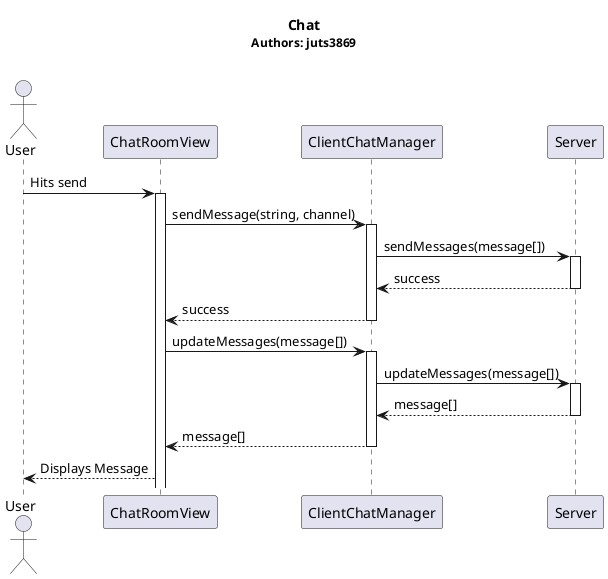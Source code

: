 @startuml
hide circle
hide empty members

Title <b>Chat</b>\n<size:12>Authors: juts3869\n

actor User
User -> ChatRoomView : Hits send
activate ChatRoomView
ChatRoomView -> ClientChatManager: sendMessage(string, channel)
activate ClientChatManager
ClientChatManager -> Server : sendMessages(message[])
activate Server
Server --> ClientChatManager : success
deactivate Server
ClientChatManager --> ChatRoomView : success
deactivate ClientChatManager

ChatRoomView-> ClientChatManager: updateMessages(message[])
activate ClientChatManager
ClientChatManager -> Server: updateMessages(message[])

activate Server
Server --> ClientChatManager : message[]
deactivate Server
ClientChatManager --> ChatRoomView : message[]
deactivate ClientChatManager
ChatRoomView --> User : Displays Message

@enduml
